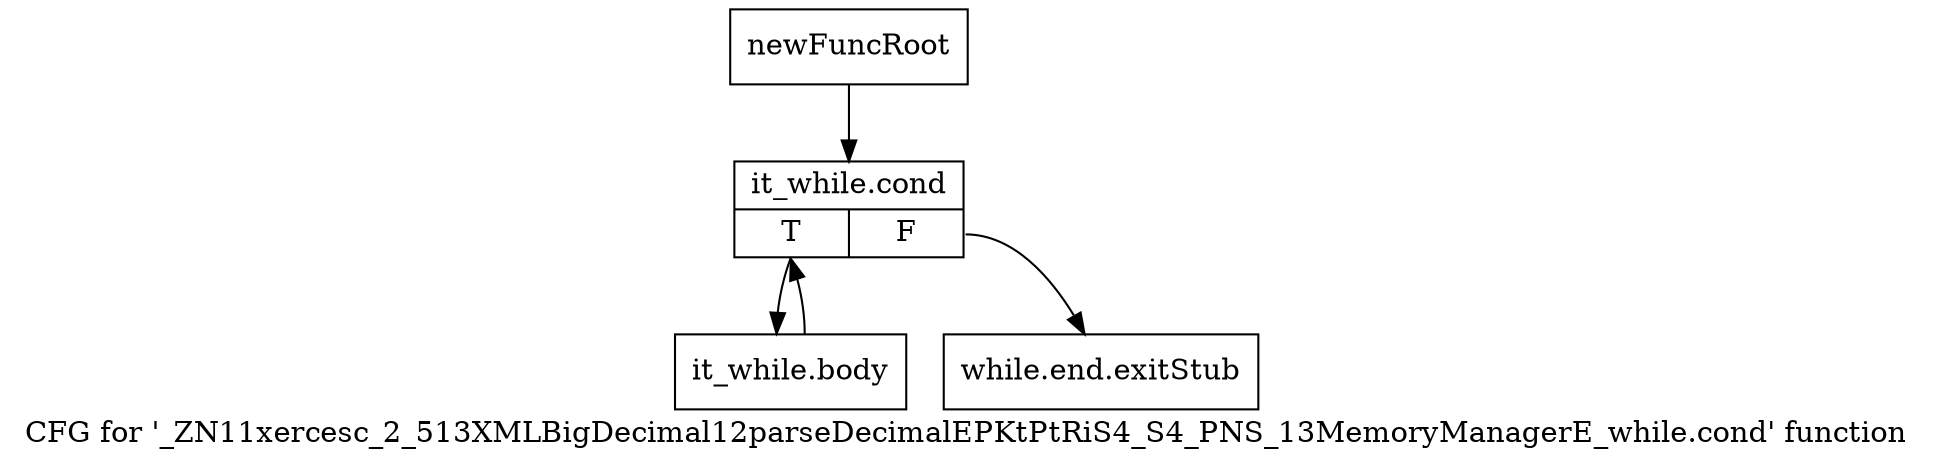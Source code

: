 digraph "CFG for '_ZN11xercesc_2_513XMLBigDecimal12parseDecimalEPKtPtRiS4_S4_PNS_13MemoryManagerE_while.cond' function" {
	label="CFG for '_ZN11xercesc_2_513XMLBigDecimal12parseDecimalEPKtPtRiS4_S4_PNS_13MemoryManagerE_while.cond' function";

	Node0x9ae8ab0 [shape=record,label="{newFuncRoot}"];
	Node0x9ae8ab0 -> Node0x9ae8b50;
	Node0x9ae8b00 [shape=record,label="{while.end.exitStub}"];
	Node0x9ae8b50 [shape=record,label="{it_while.cond|{<s0>T|<s1>F}}"];
	Node0x9ae8b50:s0 -> Node0x9ae8ba0;
	Node0x9ae8b50:s1 -> Node0x9ae8b00;
	Node0x9ae8ba0 [shape=record,label="{it_while.body}"];
	Node0x9ae8ba0 -> Node0x9ae8b50;
}
